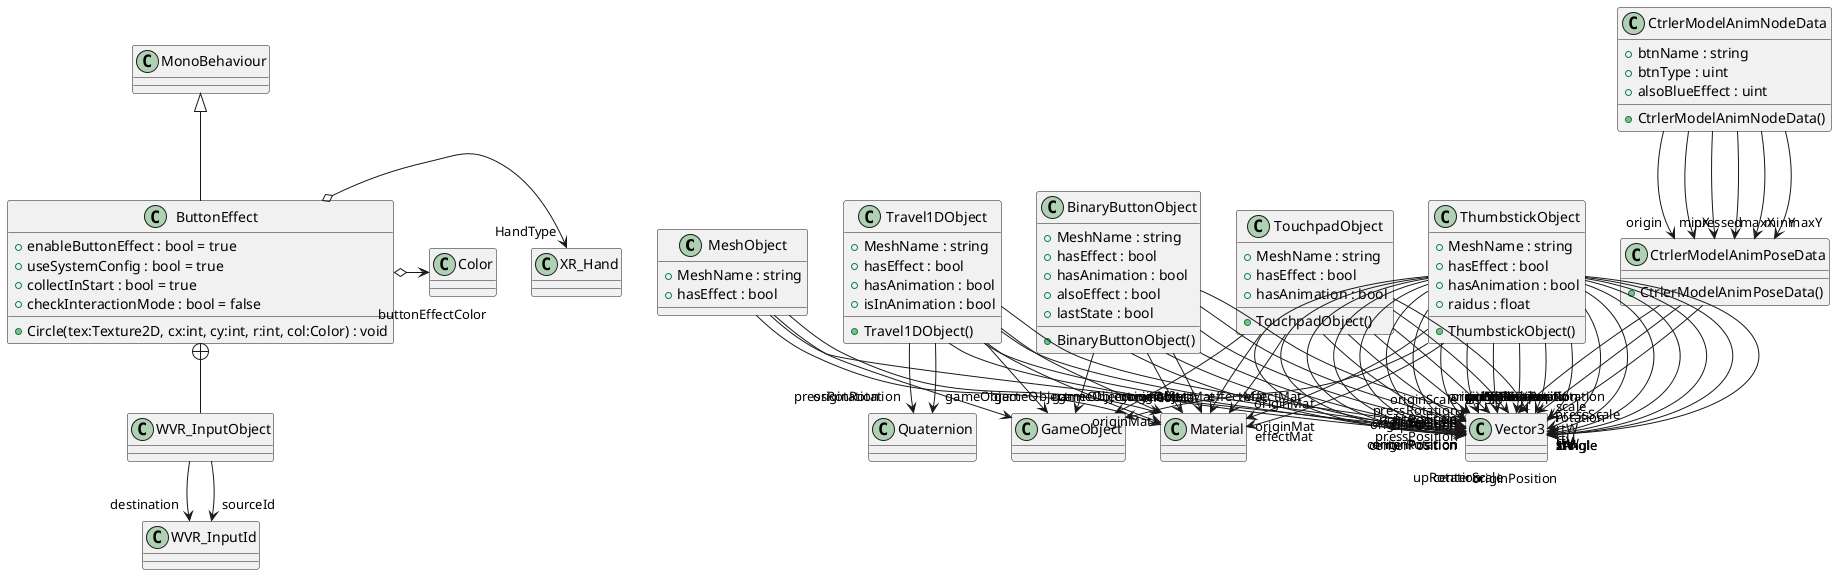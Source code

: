 @startuml
class MeshObject {
    + MeshName : string
    + hasEffect : bool
}
class BinaryButtonObject {
    + MeshName : string
    + hasEffect : bool
    + hasAnimation : bool
    + alsoEffect : bool
    + lastState : bool
    + BinaryButtonObject()
}
class Travel1DObject {
    + MeshName : string
    + hasEffect : bool
    + hasAnimation : bool
    + isInAnimation : bool
    + Travel1DObject()
}
class TouchpadObject {
    + MeshName : string
    + hasEffect : bool
    + hasAnimation : bool
    + TouchpadObject()
}
class ThumbstickObject {
    + MeshName : string
    + hasEffect : bool
    + hasAnimation : bool
    + raidus : float
    + ThumbstickObject()
}
class CtrlerModelAnimPoseData {
    + CtrlerModelAnimPoseData()
}
class CtrlerModelAnimNodeData {
    + btnName : string
    + btnType : uint
    + alsoBlueEffect : uint
    + CtrlerModelAnimNodeData()
}
class ButtonEffect {
    + enableButtonEffect : bool = true
    + useSystemConfig : bool = true
    + collectInStart : bool = true
    + checkInteractionMode : bool = false
    + Circle(tex:Texture2D, cx:int, cy:int, r:int, col:Color) : void
}
class WVR_InputObject {
}
MeshObject --> "gameObject" GameObject
MeshObject --> "originPosition" Vector3
MeshObject --> "originMat" Material
MeshObject --> "effectMat" Material
BinaryButtonObject --> "gameObject" GameObject
BinaryButtonObject --> "originMat" Material
BinaryButtonObject --> "effectMat" Material
BinaryButtonObject --> "originPosition" Vector3
BinaryButtonObject --> "originRotation" Vector3
BinaryButtonObject --> "originScale" Vector3
BinaryButtonObject --> "pressPosition" Vector3
BinaryButtonObject --> "pressRotation" Vector3
BinaryButtonObject --> "pressScale" Vector3
Travel1DObject --> "gameObject" GameObject
Travel1DObject --> "originMat" Material
Travel1DObject --> "effectMat" Material
Travel1DObject --> "originPosition" Vector3
Travel1DObject --> "originRotation" Quaternion
Travel1DObject --> "originScale" Vector3
Travel1DObject --> "pressPosition" Vector3
Travel1DObject --> "pressRotation" Quaternion
Travel1DObject --> "pressScale" Vector3
TouchpadObject --> "gameObject" GameObject
TouchpadObject --> "originMat" Material
TouchpadObject --> "effectMat" Material
TouchpadObject --> "originPosition" Vector3
TouchpadObject --> "originRotation" Vector3
TouchpadObject --> "originScale" Vector3
TouchpadObject --> "pressPosition" Vector3
TouchpadObject --> "pressRotation" Vector3
TouchpadObject --> "pressScale" Vector3
ThumbstickObject --> "gameObject" GameObject
ThumbstickObject --> "originMat" Material
ThumbstickObject --> "effectMat" Material
ThumbstickObject --> "centerPosition" Vector3
ThumbstickObject --> "centerRotation" Vector3
ThumbstickObject --> "centerScale" Vector3
ThumbstickObject --> "upPosition" Vector3
ThumbstickObject --> "upRotation" Vector3
ThumbstickObject --> "upScale" Vector3
ThumbstickObject --> "rightPosition" Vector3
ThumbstickObject --> "rightRotation" Vector3
ThumbstickObject --> "rightScale" Vector3
ThumbstickObject --> "ptW" Vector3
ThumbstickObject --> "ptU" Vector3
ThumbstickObject --> "ptV" Vector3
ThumbstickObject --> "rtW" Vector3
ThumbstickObject --> "rtU" Vector3
ThumbstickObject --> "rtV" Vector3
ThumbstickObject --> "stW" Vector3
ThumbstickObject --> "stU" Vector3
ThumbstickObject --> "stV" Vector3
ThumbstickObject --> "xAngle" Vector3
ThumbstickObject --> "zAngle" Vector3
CtrlerModelAnimPoseData --> "position" Vector3
CtrlerModelAnimPoseData --> "rotation" Vector3
CtrlerModelAnimPoseData --> "scale" Vector3
CtrlerModelAnimNodeData --> "origin" CtrlerModelAnimPoseData
CtrlerModelAnimNodeData --> "pressed" CtrlerModelAnimPoseData
CtrlerModelAnimNodeData --> "minX" CtrlerModelAnimPoseData
CtrlerModelAnimNodeData --> "maxX" CtrlerModelAnimPoseData
CtrlerModelAnimNodeData --> "minY" CtrlerModelAnimPoseData
CtrlerModelAnimNodeData --> "maxY" CtrlerModelAnimPoseData
MonoBehaviour <|-- ButtonEffect
ButtonEffect o-> "HandType" XR_Hand
ButtonEffect o-> "buttonEffectColor" Color
ButtonEffect +-- WVR_InputObject
WVR_InputObject --> "destination" WVR_InputId
WVR_InputObject --> "sourceId" WVR_InputId
@enduml
